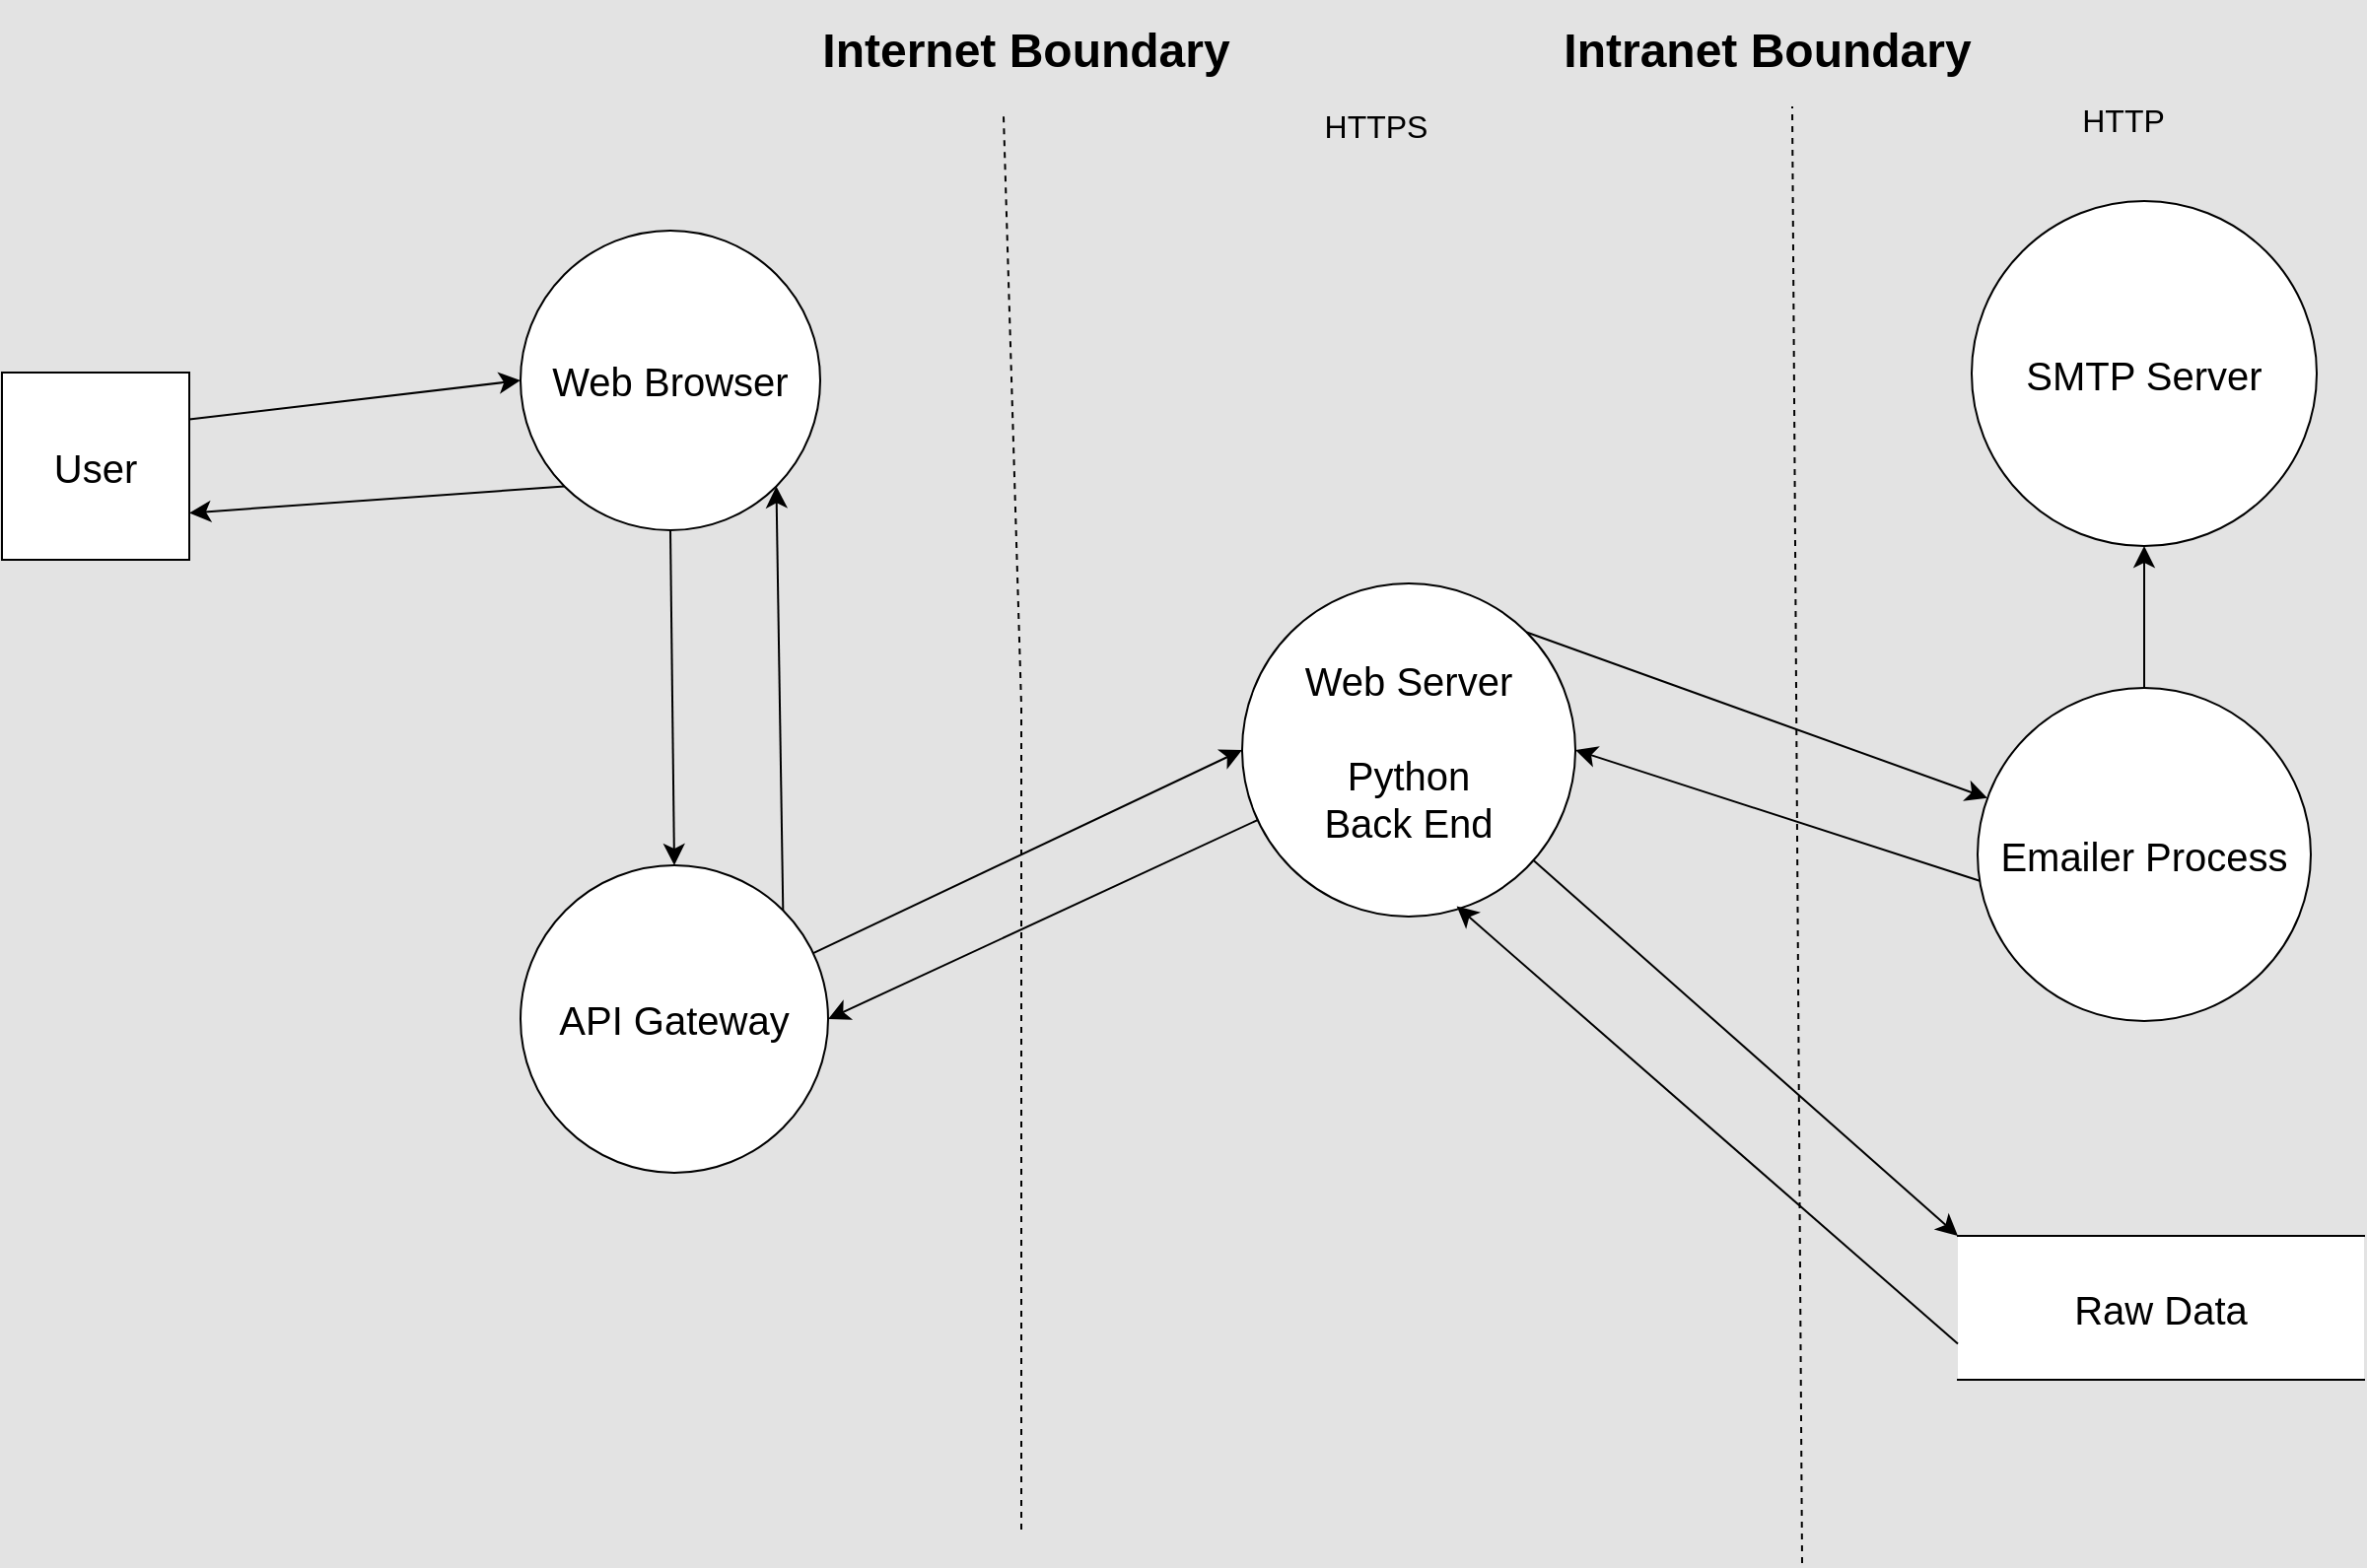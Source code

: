 <mxfile version="23.1.6" type="github">
  <diagram name="Page-1" id="h-o1xXPNGxm4JIrfsbzS">
    <mxGraphModel dx="1994" dy="1164" grid="0" gridSize="10" guides="1" tooltips="1" connect="1" arrows="1" fold="1" page="0" pageScale="1" pageWidth="850" pageHeight="1100" background="#E3E3E3" math="0" shadow="0">
      <root>
        <mxCell id="0" />
        <mxCell id="1" parent="0" />
        <mxCell id="j5u5HMJ2NCC8nRhq6zkA-2" value="" style="endArrow=none;dashed=1;html=1;rounded=0;fontSize=12;startSize=8;endSize=8;" parent="1" edge="1">
          <mxGeometry width="50" height="50" relative="1" as="geometry">
            <mxPoint x="-122" y="629" as="sourcePoint" />
            <mxPoint x="-131" y="-88" as="targetPoint" />
            <Array as="points">
              <mxPoint x="-122" y="211" />
            </Array>
          </mxGeometry>
        </mxCell>
        <mxCell id="j5u5HMJ2NCC8nRhq6zkA-3" value="" style="endArrow=none;dashed=1;html=1;rounded=0;fontSize=12;startSize=8;endSize=8;" parent="1" edge="1">
          <mxGeometry width="50" height="50" relative="1" as="geometry">
            <mxPoint x="274" y="646" as="sourcePoint" />
            <mxPoint x="269" y="-93" as="targetPoint" />
          </mxGeometry>
        </mxCell>
        <mxCell id="1t4mxSuWP6lx_pKBEJ74-1" value="Intranet Boundary" style="text;strokeColor=none;fillColor=none;html=1;fontSize=24;fontStyle=1;verticalAlign=middle;align=center;" parent="1" vertex="1">
          <mxGeometry x="152" y="-141" width="208" height="40" as="geometry" />
        </mxCell>
        <mxCell id="1t4mxSuWP6lx_pKBEJ74-3" value="Internet Boundary" style="text;strokeColor=none;fillColor=none;html=1;fontSize=24;fontStyle=1;verticalAlign=middle;align=center;" parent="1" vertex="1">
          <mxGeometry x="-224" y="-147" width="208" height="52" as="geometry" />
        </mxCell>
        <mxCell id="1t4mxSuWP6lx_pKBEJ74-6" value="Web Browser" style="ellipse;whiteSpace=wrap;html=1;aspect=fixed;fontSize=20;" parent="1" vertex="1">
          <mxGeometry x="-376" y="-30" width="152" height="152" as="geometry" />
        </mxCell>
        <mxCell id="1t4mxSuWP6lx_pKBEJ74-35" style="edgeStyle=none;curved=1;rounded=0;orthogonalLoop=1;jettySize=auto;html=1;entryX=0;entryY=0.5;entryDx=0;entryDy=0;fontSize=12;startSize=8;endSize=8;" parent="1" source="1t4mxSuWP6lx_pKBEJ74-7" target="1t4mxSuWP6lx_pKBEJ74-11" edge="1">
          <mxGeometry relative="1" as="geometry" />
        </mxCell>
        <mxCell id="1t4mxSuWP6lx_pKBEJ74-7" value="API Gateway" style="ellipse;whiteSpace=wrap;html=1;aspect=fixed;fontSize=20;" parent="1" vertex="1">
          <mxGeometry x="-376" y="292" width="156" height="156" as="geometry" />
        </mxCell>
        <mxCell id="1t4mxSuWP6lx_pKBEJ74-41" style="edgeStyle=none;curved=1;rounded=0;orthogonalLoop=1;jettySize=auto;html=1;entryX=1;entryY=0.5;entryDx=0;entryDy=0;fontSize=12;startSize=8;endSize=8;exitX=1;exitY=1;exitDx=0;exitDy=0;" parent="1" source="1t4mxSuWP6lx_pKBEJ74-9" target="1t4mxSuWP6lx_pKBEJ74-11" edge="1">
          <mxGeometry relative="1" as="geometry" />
        </mxCell>
        <mxCell id="1t4mxSuWP6lx_pKBEJ74-42" style="edgeStyle=none;curved=1;rounded=0;orthogonalLoop=1;jettySize=auto;html=1;entryX=0.5;entryY=1;entryDx=0;entryDy=0;fontSize=12;startSize=8;endSize=8;" parent="1" source="1t4mxSuWP6lx_pKBEJ74-9" target="1t4mxSuWP6lx_pKBEJ74-10" edge="1">
          <mxGeometry relative="1" as="geometry" />
        </mxCell>
        <mxCell id="1t4mxSuWP6lx_pKBEJ74-9" value="Emailer Process" style="ellipse;whiteSpace=wrap;html=1;aspect=fixed;fontSize=20;" parent="1" vertex="1">
          <mxGeometry x="363" y="202" width="169" height="169" as="geometry" />
        </mxCell>
        <mxCell id="1t4mxSuWP6lx_pKBEJ74-10" value="SMTP Server" style="ellipse;whiteSpace=wrap;html=1;aspect=fixed;fontSize=20;" parent="1" vertex="1">
          <mxGeometry x="360" y="-45" width="175" height="175" as="geometry" />
        </mxCell>
        <mxCell id="1t4mxSuWP6lx_pKBEJ74-36" style="edgeStyle=none;curved=1;rounded=0;orthogonalLoop=1;jettySize=auto;html=1;entryX=1;entryY=0.5;entryDx=0;entryDy=0;fontSize=12;startSize=8;endSize=8;" parent="1" source="1t4mxSuWP6lx_pKBEJ74-11" target="1t4mxSuWP6lx_pKBEJ74-7" edge="1">
          <mxGeometry relative="1" as="geometry" />
        </mxCell>
        <mxCell id="1t4mxSuWP6lx_pKBEJ74-38" style="edgeStyle=none;curved=1;rounded=0;orthogonalLoop=1;jettySize=auto;html=1;entryX=0;entryY=0;entryDx=0;entryDy=0;fontSize=12;startSize=8;endSize=8;" parent="1" source="1t4mxSuWP6lx_pKBEJ74-11" target="1t4mxSuWP6lx_pKBEJ74-37" edge="1">
          <mxGeometry relative="1" as="geometry" />
        </mxCell>
        <mxCell id="1t4mxSuWP6lx_pKBEJ74-11" value="Web Server&lt;br&gt;&lt;br&gt;Python &lt;br&gt;Back End" style="ellipse;whiteSpace=wrap;html=1;aspect=fixed;fontSize=20;" parent="1" vertex="1">
          <mxGeometry x="-10" y="149" width="169" height="169" as="geometry" />
        </mxCell>
        <mxCell id="1t4mxSuWP6lx_pKBEJ74-29" value="" style="endArrow=classic;html=1;rounded=0;fontSize=12;startSize=8;endSize=8;entryX=0;entryY=0.5;entryDx=0;entryDy=0;exitX=0.25;exitY=0;exitDx=0;exitDy=0;" parent="1" source="1t4mxSuWP6lx_pKBEJ74-5" target="1t4mxSuWP6lx_pKBEJ74-6" edge="1">
          <mxGeometry width="50" height="50" relative="1" as="geometry">
            <mxPoint x="-520" y="38" as="sourcePoint" />
            <mxPoint x="14" y="196" as="targetPoint" />
          </mxGeometry>
        </mxCell>
        <mxCell id="1t4mxSuWP6lx_pKBEJ74-5" value="&lt;div style=&quot;direction: rtl; font-size: 20px;&quot;&gt;&lt;font style=&quot;font-size: 20px;&quot;&gt;User&lt;/font&gt;&lt;/div&gt;" style="whiteSpace=wrap;html=1;aspect=fixed;fontSize=20;direction=south;" parent="1" vertex="1">
          <mxGeometry x="-639" y="42" width="95" height="95" as="geometry" />
        </mxCell>
        <mxCell id="1t4mxSuWP6lx_pKBEJ74-32" value="" style="endArrow=classic;html=1;rounded=0;fontSize=12;startSize=8;endSize=8;entryX=0.75;entryY=0;entryDx=0;entryDy=0;exitX=0;exitY=1;exitDx=0;exitDy=0;" parent="1" source="1t4mxSuWP6lx_pKBEJ74-6" target="1t4mxSuWP6lx_pKBEJ74-5" edge="1">
          <mxGeometry width="50" height="50" relative="1" as="geometry">
            <mxPoint x="-534" y="76" as="sourcePoint" />
            <mxPoint x="-366" y="56" as="targetPoint" />
            <Array as="points" />
          </mxGeometry>
        </mxCell>
        <mxCell id="1t4mxSuWP6lx_pKBEJ74-33" value="" style="endArrow=classic;html=1;rounded=0;fontSize=12;startSize=8;endSize=8;exitX=0.5;exitY=1;exitDx=0;exitDy=0;entryX=0.5;entryY=0;entryDx=0;entryDy=0;" parent="1" source="1t4mxSuWP6lx_pKBEJ74-6" target="1t4mxSuWP6lx_pKBEJ74-7" edge="1">
          <mxGeometry width="50" height="50" relative="1" as="geometry">
            <mxPoint x="-36" y="246" as="sourcePoint" />
            <mxPoint x="14" y="196" as="targetPoint" />
          </mxGeometry>
        </mxCell>
        <mxCell id="1t4mxSuWP6lx_pKBEJ74-34" value="" style="endArrow=classic;html=1;rounded=0;fontSize=12;startSize=8;endSize=8;entryX=1;entryY=1;entryDx=0;entryDy=0;exitX=1;exitY=0;exitDx=0;exitDy=0;" parent="1" source="1t4mxSuWP6lx_pKBEJ74-7" target="1t4mxSuWP6lx_pKBEJ74-6" edge="1">
          <mxGeometry width="50" height="50" relative="1" as="geometry">
            <mxPoint x="-36" y="246" as="sourcePoint" />
            <mxPoint x="14" y="196" as="targetPoint" />
          </mxGeometry>
        </mxCell>
        <mxCell id="1t4mxSuWP6lx_pKBEJ74-40" style="edgeStyle=none;curved=1;rounded=0;orthogonalLoop=1;jettySize=auto;html=1;fontSize=12;startSize=8;endSize=8;exitX=1;exitY=0;exitDx=0;exitDy=0;" parent="1" source="1t4mxSuWP6lx_pKBEJ74-11" target="1t4mxSuWP6lx_pKBEJ74-9" edge="1">
          <mxGeometry relative="1" as="geometry" />
        </mxCell>
        <mxCell id="1t4mxSuWP6lx_pKBEJ74-37" value="Raw Data" style="html=1;dashed=0;whiteSpace=wrap;shape=partialRectangle;right=0;left=0;fontSize=20;" parent="1" vertex="1">
          <mxGeometry x="353" y="480" width="206" height="73" as="geometry" />
        </mxCell>
        <mxCell id="1t4mxSuWP6lx_pKBEJ74-39" style="edgeStyle=none;curved=1;rounded=0;orthogonalLoop=1;jettySize=auto;html=1;entryX=0.644;entryY=0.969;entryDx=0;entryDy=0;entryPerimeter=0;fontSize=12;startSize=8;endSize=8;exitX=0;exitY=0.75;exitDx=0;exitDy=0;" parent="1" source="1t4mxSuWP6lx_pKBEJ74-37" target="1t4mxSuWP6lx_pKBEJ74-11" edge="1">
          <mxGeometry relative="1" as="geometry">
            <mxPoint x="339" y="543" as="sourcePoint" />
          </mxGeometry>
        </mxCell>
        <mxCell id="MziMDI1egPlEXBVhI6E7-10" value="HTTP" style="text;strokeColor=none;fillColor=none;html=1;align=center;verticalAlign=middle;whiteSpace=wrap;rounded=0;fontSize=16;" parent="1" vertex="1">
          <mxGeometry x="407" y="-101" width="60" height="30" as="geometry" />
        </mxCell>
        <mxCell id="MziMDI1egPlEXBVhI6E7-11" value="HTTPS" style="text;strokeColor=none;fillColor=none;html=1;align=center;verticalAlign=middle;whiteSpace=wrap;rounded=0;fontSize=16;" parent="1" vertex="1">
          <mxGeometry x="28" y="-111" width="60" height="55" as="geometry" />
        </mxCell>
      </root>
    </mxGraphModel>
  </diagram>
</mxfile>
